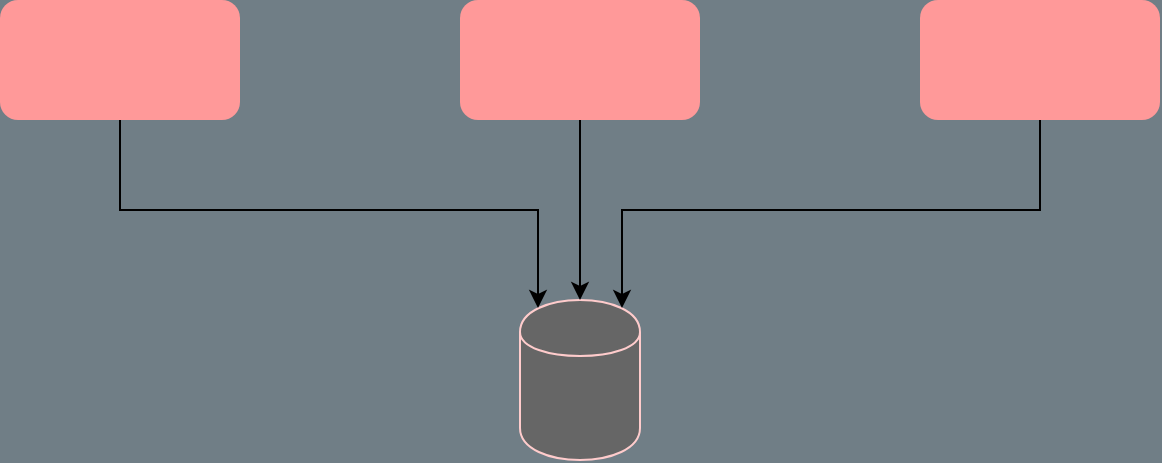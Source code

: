 <mxfile version="12.4.2" type="device" pages="1"><diagram id="VSArOQDPkqbNzoKQu4Cz" name="第 1 页"><mxGraphModel dx="782" dy="540" grid="1" gridSize="10" guides="1" tooltips="1" connect="1" arrows="1" fold="1" page="1" pageScale="1" pageWidth="1169" pageHeight="827" background="#707E86" math="0" shadow="0"><root><mxCell id="0"/><mxCell id="1" parent="0"/><mxCell id="lwz2tLdKdfgTo9NOZ0Qf-1" value="" style="shape=cylinder;whiteSpace=wrap;html=1;boundedLbl=1;backgroundOutline=1;strokeColor=#FFCCCC;fillColor=#666666;" vertex="1" parent="1"><mxGeometry x="390" y="360" width="60" height="80" as="geometry"/></mxCell><mxCell id="lwz2tLdKdfgTo9NOZ0Qf-6" style="edgeStyle=orthogonalEdgeStyle;rounded=0;orthogonalLoop=1;jettySize=auto;html=1;entryX=0.15;entryY=0.05;entryDx=0;entryDy=0;entryPerimeter=0;exitX=0.5;exitY=1;exitDx=0;exitDy=0;" edge="1" parent="1" source="lwz2tLdKdfgTo9NOZ0Qf-2" target="lwz2tLdKdfgTo9NOZ0Qf-1"><mxGeometry relative="1" as="geometry"/></mxCell><mxCell id="lwz2tLdKdfgTo9NOZ0Qf-2" value="" style="rounded=1;whiteSpace=wrap;html=1;strokeColor=none;fillColor=#FF9999;" vertex="1" parent="1"><mxGeometry x="130" y="210" width="120" height="60" as="geometry"/></mxCell><mxCell id="lwz2tLdKdfgTo9NOZ0Qf-5" style="edgeStyle=orthogonalEdgeStyle;rounded=0;orthogonalLoop=1;jettySize=auto;html=1;entryX=0.5;entryY=0;entryDx=0;entryDy=0;" edge="1" parent="1" source="lwz2tLdKdfgTo9NOZ0Qf-3" target="lwz2tLdKdfgTo9NOZ0Qf-1"><mxGeometry relative="1" as="geometry"/></mxCell><mxCell id="lwz2tLdKdfgTo9NOZ0Qf-3" value="" style="rounded=1;whiteSpace=wrap;html=1;strokeColor=none;fillColor=#FF9999;" vertex="1" parent="1"><mxGeometry x="360" y="210" width="120" height="60" as="geometry"/></mxCell><mxCell id="lwz2tLdKdfgTo9NOZ0Qf-7" style="edgeStyle=orthogonalEdgeStyle;rounded=0;orthogonalLoop=1;jettySize=auto;html=1;entryX=0.85;entryY=0.05;entryDx=0;entryDy=0;entryPerimeter=0;exitX=0.5;exitY=1;exitDx=0;exitDy=0;" edge="1" parent="1" source="lwz2tLdKdfgTo9NOZ0Qf-4" target="lwz2tLdKdfgTo9NOZ0Qf-1"><mxGeometry relative="1" as="geometry"/></mxCell><mxCell id="lwz2tLdKdfgTo9NOZ0Qf-4" value="" style="rounded=1;whiteSpace=wrap;html=1;strokeColor=none;fillColor=#FF9999;" vertex="1" parent="1"><mxGeometry x="590" y="210" width="120" height="60" as="geometry"/></mxCell></root></mxGraphModel></diagram></mxfile>